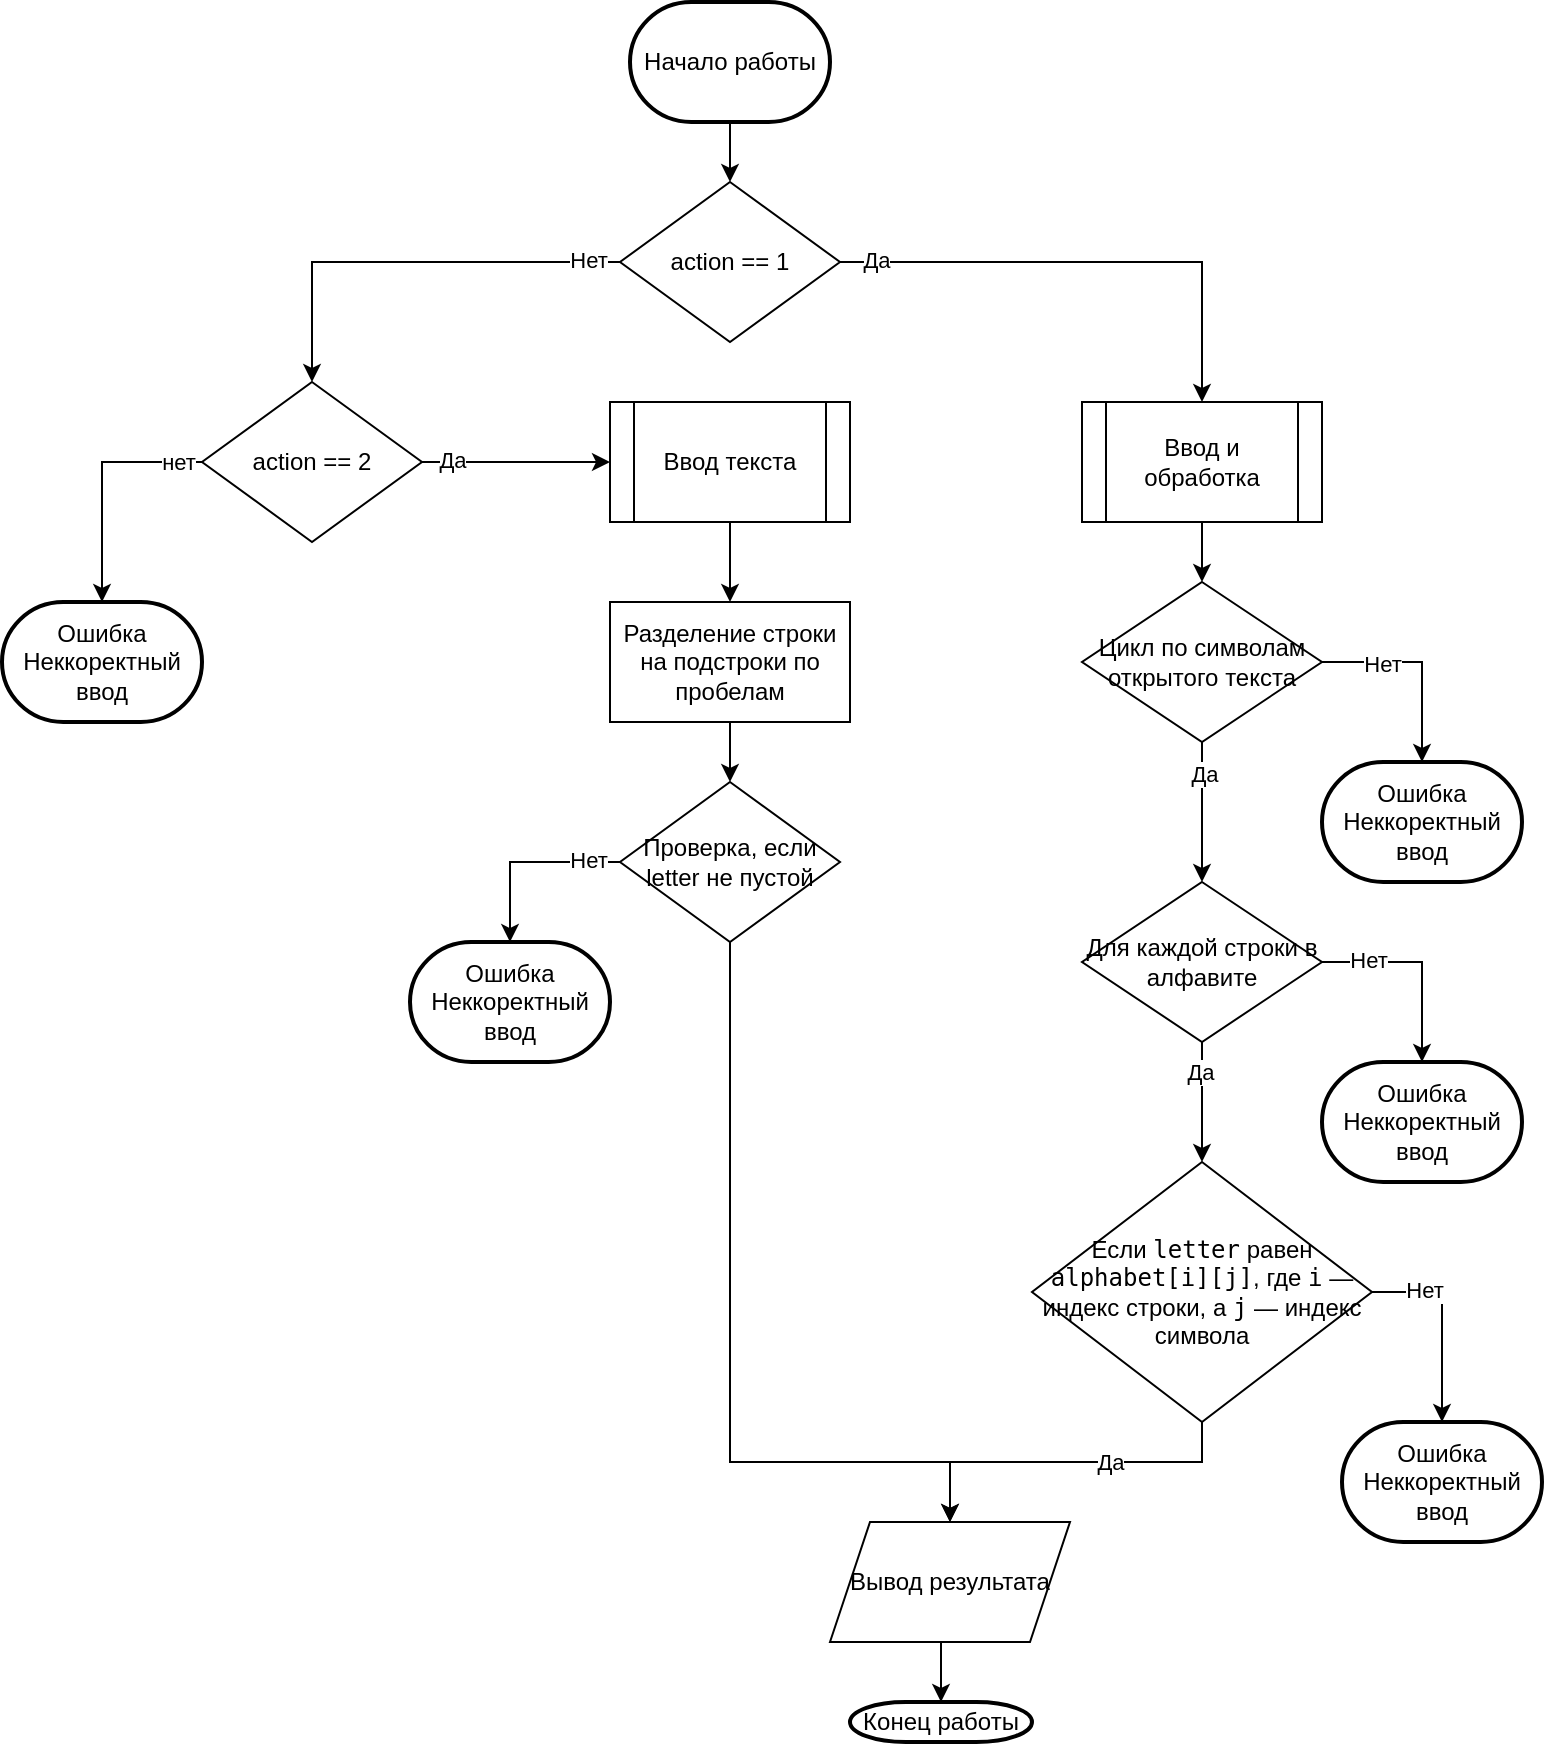 <mxfile version="24.4.0" type="device">
  <diagram name="Страница — 1" id="B2JXDRMYOMBQmyMjDrTK">
    <mxGraphModel dx="1434" dy="854" grid="1" gridSize="10" guides="1" tooltips="1" connect="1" arrows="1" fold="1" page="1" pageScale="1" pageWidth="827" pageHeight="1169" math="0" shadow="0">
      <root>
        <mxCell id="0" />
        <mxCell id="1" parent="0" />
        <mxCell id="1ba_TmKiakRHr8W9hCVP-1" style="edgeStyle=orthogonalEdgeStyle;rounded=0;orthogonalLoop=1;jettySize=auto;html=1;exitX=0.5;exitY=1;exitDx=0;exitDy=0;exitPerimeter=0;entryX=0.5;entryY=0;entryDx=0;entryDy=0;" edge="1" parent="1" source="1ba_TmKiakRHr8W9hCVP-2" target="1ba_TmKiakRHr8W9hCVP-7">
          <mxGeometry relative="1" as="geometry" />
        </mxCell>
        <mxCell id="1ba_TmKiakRHr8W9hCVP-2" value="Начало работы" style="strokeWidth=2;html=1;shape=mxgraph.flowchart.terminator;whiteSpace=wrap;" vertex="1" parent="1">
          <mxGeometry x="364" y="10" width="100" height="60" as="geometry" />
        </mxCell>
        <mxCell id="1ba_TmKiakRHr8W9hCVP-3" style="edgeStyle=orthogonalEdgeStyle;rounded=0;orthogonalLoop=1;jettySize=auto;html=1;exitX=0;exitY=0.5;exitDx=0;exitDy=0;entryX=0.5;entryY=0;entryDx=0;entryDy=0;" edge="1" parent="1" source="1ba_TmKiakRHr8W9hCVP-7" target="1ba_TmKiakRHr8W9hCVP-12">
          <mxGeometry relative="1" as="geometry" />
        </mxCell>
        <mxCell id="1ba_TmKiakRHr8W9hCVP-4" value="Нет" style="edgeLabel;html=1;align=center;verticalAlign=middle;resizable=0;points=[];" vertex="1" connectable="0" parent="1ba_TmKiakRHr8W9hCVP-3">
          <mxGeometry x="-0.851" y="-1" relative="1" as="geometry">
            <mxPoint as="offset" />
          </mxGeometry>
        </mxCell>
        <mxCell id="1ba_TmKiakRHr8W9hCVP-5" style="edgeStyle=orthogonalEdgeStyle;rounded=0;orthogonalLoop=1;jettySize=auto;html=1;exitX=1;exitY=0.5;exitDx=0;exitDy=0;entryX=0.5;entryY=0;entryDx=0;entryDy=0;" edge="1" parent="1" source="1ba_TmKiakRHr8W9hCVP-7" target="1ba_TmKiakRHr8W9hCVP-15">
          <mxGeometry relative="1" as="geometry" />
        </mxCell>
        <mxCell id="1ba_TmKiakRHr8W9hCVP-6" value="Да" style="edgeLabel;html=1;align=center;verticalAlign=middle;resizable=0;points=[];" vertex="1" connectable="0" parent="1ba_TmKiakRHr8W9hCVP-5">
          <mxGeometry x="-0.857" y="1" relative="1" as="geometry">
            <mxPoint as="offset" />
          </mxGeometry>
        </mxCell>
        <mxCell id="1ba_TmKiakRHr8W9hCVP-7" value="action == 1" style="rhombus;whiteSpace=wrap;html=1;" vertex="1" parent="1">
          <mxGeometry x="359" y="100" width="110" height="80" as="geometry" />
        </mxCell>
        <mxCell id="1ba_TmKiakRHr8W9hCVP-8" style="edgeStyle=orthogonalEdgeStyle;rounded=0;orthogonalLoop=1;jettySize=auto;html=1;exitX=0;exitY=0.5;exitDx=0;exitDy=0;" edge="1" parent="1" source="1ba_TmKiakRHr8W9hCVP-12" target="1ba_TmKiakRHr8W9hCVP-13">
          <mxGeometry relative="1" as="geometry" />
        </mxCell>
        <mxCell id="1ba_TmKiakRHr8W9hCVP-9" value="нет" style="edgeLabel;html=1;align=center;verticalAlign=middle;resizable=0;points=[];" vertex="1" connectable="0" parent="1ba_TmKiakRHr8W9hCVP-8">
          <mxGeometry x="-0.8" relative="1" as="geometry">
            <mxPoint as="offset" />
          </mxGeometry>
        </mxCell>
        <mxCell id="1ba_TmKiakRHr8W9hCVP-10" style="edgeStyle=orthogonalEdgeStyle;rounded=0;orthogonalLoop=1;jettySize=auto;html=1;exitX=1;exitY=0.5;exitDx=0;exitDy=0;" edge="1" parent="1" source="1ba_TmKiakRHr8W9hCVP-12" target="1ba_TmKiakRHr8W9hCVP-14">
          <mxGeometry relative="1" as="geometry" />
        </mxCell>
        <mxCell id="1ba_TmKiakRHr8W9hCVP-11" value="Да" style="edgeLabel;html=1;align=center;verticalAlign=middle;resizable=0;points=[];" vertex="1" connectable="0" parent="1ba_TmKiakRHr8W9hCVP-10">
          <mxGeometry x="-0.681" y="1" relative="1" as="geometry">
            <mxPoint as="offset" />
          </mxGeometry>
        </mxCell>
        <mxCell id="1ba_TmKiakRHr8W9hCVP-12" value="action == 2" style="rhombus;whiteSpace=wrap;html=1;" vertex="1" parent="1">
          <mxGeometry x="150" y="200" width="110" height="80" as="geometry" />
        </mxCell>
        <mxCell id="1ba_TmKiakRHr8W9hCVP-13" value="Ошибка Неккоректный ввод" style="strokeWidth=2;html=1;shape=mxgraph.flowchart.terminator;whiteSpace=wrap;" vertex="1" parent="1">
          <mxGeometry x="50" y="310" width="100" height="60" as="geometry" />
        </mxCell>
        <mxCell id="1ba_TmKiakRHr8W9hCVP-40" style="edgeStyle=orthogonalEdgeStyle;rounded=0;orthogonalLoop=1;jettySize=auto;html=1;exitX=0.5;exitY=1;exitDx=0;exitDy=0;entryX=0.5;entryY=0;entryDx=0;entryDy=0;" edge="1" parent="1" source="1ba_TmKiakRHr8W9hCVP-14" target="1ba_TmKiakRHr8W9hCVP-39">
          <mxGeometry relative="1" as="geometry" />
        </mxCell>
        <mxCell id="1ba_TmKiakRHr8W9hCVP-14" value="Ввод текста" style="shape=process;whiteSpace=wrap;html=1;backgroundOutline=1;" vertex="1" parent="1">
          <mxGeometry x="354" y="210" width="120" height="60" as="geometry" />
        </mxCell>
        <mxCell id="1ba_TmKiakRHr8W9hCVP-17" style="edgeStyle=orthogonalEdgeStyle;rounded=0;orthogonalLoop=1;jettySize=auto;html=1;exitX=0.5;exitY=1;exitDx=0;exitDy=0;entryX=0.5;entryY=0;entryDx=0;entryDy=0;" edge="1" parent="1" source="1ba_TmKiakRHr8W9hCVP-15" target="1ba_TmKiakRHr8W9hCVP-16">
          <mxGeometry relative="1" as="geometry" />
        </mxCell>
        <mxCell id="1ba_TmKiakRHr8W9hCVP-15" value="Ввод и обработка" style="shape=process;whiteSpace=wrap;html=1;backgroundOutline=1;" vertex="1" parent="1">
          <mxGeometry x="590" y="210" width="120" height="60" as="geometry" />
        </mxCell>
        <mxCell id="1ba_TmKiakRHr8W9hCVP-23" style="edgeStyle=orthogonalEdgeStyle;rounded=0;orthogonalLoop=1;jettySize=auto;html=1;exitX=0.5;exitY=1;exitDx=0;exitDy=0;entryX=0.5;entryY=0;entryDx=0;entryDy=0;" edge="1" parent="1" source="1ba_TmKiakRHr8W9hCVP-16" target="1ba_TmKiakRHr8W9hCVP-22">
          <mxGeometry relative="1" as="geometry" />
        </mxCell>
        <mxCell id="1ba_TmKiakRHr8W9hCVP-24" value="Да" style="edgeLabel;html=1;align=center;verticalAlign=middle;resizable=0;points=[];" vertex="1" connectable="0" parent="1ba_TmKiakRHr8W9hCVP-23">
          <mxGeometry x="-0.543" y="1" relative="1" as="geometry">
            <mxPoint as="offset" />
          </mxGeometry>
        </mxCell>
        <mxCell id="1ba_TmKiakRHr8W9hCVP-16" value="Цикл по символам открытого текста" style="rhombus;whiteSpace=wrap;html=1;" vertex="1" parent="1">
          <mxGeometry x="590" y="300" width="120" height="80" as="geometry" />
        </mxCell>
        <mxCell id="1ba_TmKiakRHr8W9hCVP-19" value="Ошибка Неккоректный ввод" style="strokeWidth=2;html=1;shape=mxgraph.flowchart.terminator;whiteSpace=wrap;" vertex="1" parent="1">
          <mxGeometry x="710" y="390" width="100" height="60" as="geometry" />
        </mxCell>
        <mxCell id="1ba_TmKiakRHr8W9hCVP-20" style="edgeStyle=orthogonalEdgeStyle;rounded=0;orthogonalLoop=1;jettySize=auto;html=1;exitX=1;exitY=0.5;exitDx=0;exitDy=0;entryX=0.5;entryY=0;entryDx=0;entryDy=0;entryPerimeter=0;" edge="1" parent="1" source="1ba_TmKiakRHr8W9hCVP-16" target="1ba_TmKiakRHr8W9hCVP-19">
          <mxGeometry relative="1" as="geometry" />
        </mxCell>
        <mxCell id="1ba_TmKiakRHr8W9hCVP-21" value="Нет" style="edgeLabel;html=1;align=center;verticalAlign=middle;resizable=0;points=[];" vertex="1" connectable="0" parent="1ba_TmKiakRHr8W9hCVP-20">
          <mxGeometry x="-0.4" y="-1" relative="1" as="geometry">
            <mxPoint as="offset" />
          </mxGeometry>
        </mxCell>
        <mxCell id="1ba_TmKiakRHr8W9hCVP-29" style="edgeStyle=orthogonalEdgeStyle;rounded=0;orthogonalLoop=1;jettySize=auto;html=1;exitX=0.5;exitY=1;exitDx=0;exitDy=0;entryX=0.5;entryY=0;entryDx=0;entryDy=0;" edge="1" parent="1" source="1ba_TmKiakRHr8W9hCVP-22" target="1ba_TmKiakRHr8W9hCVP-28">
          <mxGeometry relative="1" as="geometry" />
        </mxCell>
        <mxCell id="1ba_TmKiakRHr8W9hCVP-30" value="Да" style="edgeLabel;html=1;align=center;verticalAlign=middle;resizable=0;points=[];" vertex="1" connectable="0" parent="1ba_TmKiakRHr8W9hCVP-29">
          <mxGeometry x="-0.5" y="-1" relative="1" as="geometry">
            <mxPoint as="offset" />
          </mxGeometry>
        </mxCell>
        <mxCell id="1ba_TmKiakRHr8W9hCVP-22" value="Для каждой строки в алфавите" style="rhombus;whiteSpace=wrap;html=1;" vertex="1" parent="1">
          <mxGeometry x="590" y="450" width="120" height="80" as="geometry" />
        </mxCell>
        <mxCell id="1ba_TmKiakRHr8W9hCVP-25" value="Ошибка Неккоректный ввод" style="strokeWidth=2;html=1;shape=mxgraph.flowchart.terminator;whiteSpace=wrap;" vertex="1" parent="1">
          <mxGeometry x="710" y="540" width="100" height="60" as="geometry" />
        </mxCell>
        <mxCell id="1ba_TmKiakRHr8W9hCVP-26" style="edgeStyle=orthogonalEdgeStyle;rounded=0;orthogonalLoop=1;jettySize=auto;html=1;exitX=1;exitY=0.5;exitDx=0;exitDy=0;entryX=0.5;entryY=0;entryDx=0;entryDy=0;entryPerimeter=0;" edge="1" parent="1" source="1ba_TmKiakRHr8W9hCVP-22" target="1ba_TmKiakRHr8W9hCVP-25">
          <mxGeometry relative="1" as="geometry" />
        </mxCell>
        <mxCell id="1ba_TmKiakRHr8W9hCVP-27" value="Нет" style="edgeLabel;html=1;align=center;verticalAlign=middle;resizable=0;points=[];" vertex="1" connectable="0" parent="1ba_TmKiakRHr8W9hCVP-26">
          <mxGeometry x="-0.54" y="1" relative="1" as="geometry">
            <mxPoint as="offset" />
          </mxGeometry>
        </mxCell>
        <mxCell id="1ba_TmKiakRHr8W9hCVP-36" style="edgeStyle=orthogonalEdgeStyle;rounded=0;orthogonalLoop=1;jettySize=auto;html=1;exitX=0.5;exitY=1;exitDx=0;exitDy=0;entryX=0.5;entryY=0;entryDx=0;entryDy=0;" edge="1" parent="1" source="1ba_TmKiakRHr8W9hCVP-28" target="1ba_TmKiakRHr8W9hCVP-35">
          <mxGeometry relative="1" as="geometry">
            <Array as="points">
              <mxPoint x="650" y="740" />
              <mxPoint x="524" y="740" />
            </Array>
          </mxGeometry>
        </mxCell>
        <mxCell id="1ba_TmKiakRHr8W9hCVP-37" value="Да" style="edgeLabel;html=1;align=center;verticalAlign=middle;resizable=0;points=[];" vertex="1" connectable="0" parent="1ba_TmKiakRHr8W9hCVP-36">
          <mxGeometry x="-0.25" relative="1" as="geometry">
            <mxPoint as="offset" />
          </mxGeometry>
        </mxCell>
        <mxCell id="1ba_TmKiakRHr8W9hCVP-28" value="Если &lt;code&gt;letter&lt;/code&gt; равен &lt;code&gt;alphabet[i][j]&lt;/code&gt;, где &lt;code&gt;i&lt;/code&gt; — индекс строки, а &lt;code&gt;j&lt;/code&gt; — индекс символа" style="rhombus;whiteSpace=wrap;html=1;" vertex="1" parent="1">
          <mxGeometry x="565" y="590" width="170" height="130" as="geometry" />
        </mxCell>
        <mxCell id="1ba_TmKiakRHr8W9hCVP-31" value="Ошибка Неккоректный ввод" style="strokeWidth=2;html=1;shape=mxgraph.flowchart.terminator;whiteSpace=wrap;" vertex="1" parent="1">
          <mxGeometry x="720" y="720" width="100" height="60" as="geometry" />
        </mxCell>
        <mxCell id="1ba_TmKiakRHr8W9hCVP-32" style="edgeStyle=orthogonalEdgeStyle;rounded=0;orthogonalLoop=1;jettySize=auto;html=1;exitX=1;exitY=0.5;exitDx=0;exitDy=0;entryX=0.5;entryY=0;entryDx=0;entryDy=0;entryPerimeter=0;" edge="1" parent="1" source="1ba_TmKiakRHr8W9hCVP-28" target="1ba_TmKiakRHr8W9hCVP-31">
          <mxGeometry relative="1" as="geometry" />
        </mxCell>
        <mxCell id="1ba_TmKiakRHr8W9hCVP-33" value="Нет" style="edgeLabel;html=1;align=center;verticalAlign=middle;resizable=0;points=[];" vertex="1" connectable="0" parent="1ba_TmKiakRHr8W9hCVP-32">
          <mxGeometry x="-0.48" y="1" relative="1" as="geometry">
            <mxPoint as="offset" />
          </mxGeometry>
        </mxCell>
        <mxCell id="1ba_TmKiakRHr8W9hCVP-35" value="Вывод результата" style="shape=parallelogram;perimeter=parallelogramPerimeter;whiteSpace=wrap;html=1;fixedSize=1;" vertex="1" parent="1">
          <mxGeometry x="464" y="770" width="120" height="60" as="geometry" />
        </mxCell>
        <mxCell id="1ba_TmKiakRHr8W9hCVP-42" style="edgeStyle=orthogonalEdgeStyle;rounded=0;orthogonalLoop=1;jettySize=auto;html=1;exitX=0.5;exitY=1;exitDx=0;exitDy=0;entryX=0.5;entryY=0;entryDx=0;entryDy=0;" edge="1" parent="1" source="1ba_TmKiakRHr8W9hCVP-39" target="1ba_TmKiakRHr8W9hCVP-41">
          <mxGeometry relative="1" as="geometry" />
        </mxCell>
        <mxCell id="1ba_TmKiakRHr8W9hCVP-39" value="Разделение строки на подстроки по пробелам" style="rounded=0;whiteSpace=wrap;html=1;" vertex="1" parent="1">
          <mxGeometry x="354" y="310" width="120" height="60" as="geometry" />
        </mxCell>
        <mxCell id="1ba_TmKiakRHr8W9hCVP-49" style="edgeStyle=orthogonalEdgeStyle;rounded=0;orthogonalLoop=1;jettySize=auto;html=1;exitX=0.5;exitY=1;exitDx=0;exitDy=0;entryX=0.5;entryY=0;entryDx=0;entryDy=0;" edge="1" parent="1" source="1ba_TmKiakRHr8W9hCVP-41" target="1ba_TmKiakRHr8W9hCVP-35">
          <mxGeometry relative="1" as="geometry">
            <Array as="points">
              <mxPoint x="414" y="740" />
              <mxPoint x="524" y="740" />
            </Array>
          </mxGeometry>
        </mxCell>
        <mxCell id="1ba_TmKiakRHr8W9hCVP-41" value="Проверка, если letter не пустой" style="rhombus;whiteSpace=wrap;html=1;" vertex="1" parent="1">
          <mxGeometry x="359" y="400" width="110" height="80" as="geometry" />
        </mxCell>
        <mxCell id="1ba_TmKiakRHr8W9hCVP-43" value="Ошибка Неккоректный ввод" style="strokeWidth=2;html=1;shape=mxgraph.flowchart.terminator;whiteSpace=wrap;" vertex="1" parent="1">
          <mxGeometry x="254" y="480" width="100" height="60" as="geometry" />
        </mxCell>
        <mxCell id="1ba_TmKiakRHr8W9hCVP-44" style="edgeStyle=orthogonalEdgeStyle;rounded=0;orthogonalLoop=1;jettySize=auto;html=1;exitX=0;exitY=0.5;exitDx=0;exitDy=0;entryX=0.5;entryY=0;entryDx=0;entryDy=0;entryPerimeter=0;" edge="1" parent="1" source="1ba_TmKiakRHr8W9hCVP-41" target="1ba_TmKiakRHr8W9hCVP-43">
          <mxGeometry relative="1" as="geometry" />
        </mxCell>
        <mxCell id="1ba_TmKiakRHr8W9hCVP-45" value="Нет" style="edgeLabel;html=1;align=center;verticalAlign=middle;resizable=0;points=[];" vertex="1" connectable="0" parent="1ba_TmKiakRHr8W9hCVP-44">
          <mxGeometry x="-0.663" y="-1" relative="1" as="geometry">
            <mxPoint as="offset" />
          </mxGeometry>
        </mxCell>
        <mxCell id="1ba_TmKiakRHr8W9hCVP-50" value="Конец работы" style="strokeWidth=2;html=1;shape=mxgraph.flowchart.terminator;whiteSpace=wrap;" vertex="1" parent="1">
          <mxGeometry x="474" y="860" width="91" height="20" as="geometry" />
        </mxCell>
        <mxCell id="1ba_TmKiakRHr8W9hCVP-51" style="edgeStyle=orthogonalEdgeStyle;rounded=0;orthogonalLoop=1;jettySize=auto;html=1;exitX=0.5;exitY=1;exitDx=0;exitDy=0;entryX=0.5;entryY=0;entryDx=0;entryDy=0;entryPerimeter=0;" edge="1" parent="1" source="1ba_TmKiakRHr8W9hCVP-35" target="1ba_TmKiakRHr8W9hCVP-50">
          <mxGeometry relative="1" as="geometry" />
        </mxCell>
      </root>
    </mxGraphModel>
  </diagram>
</mxfile>
